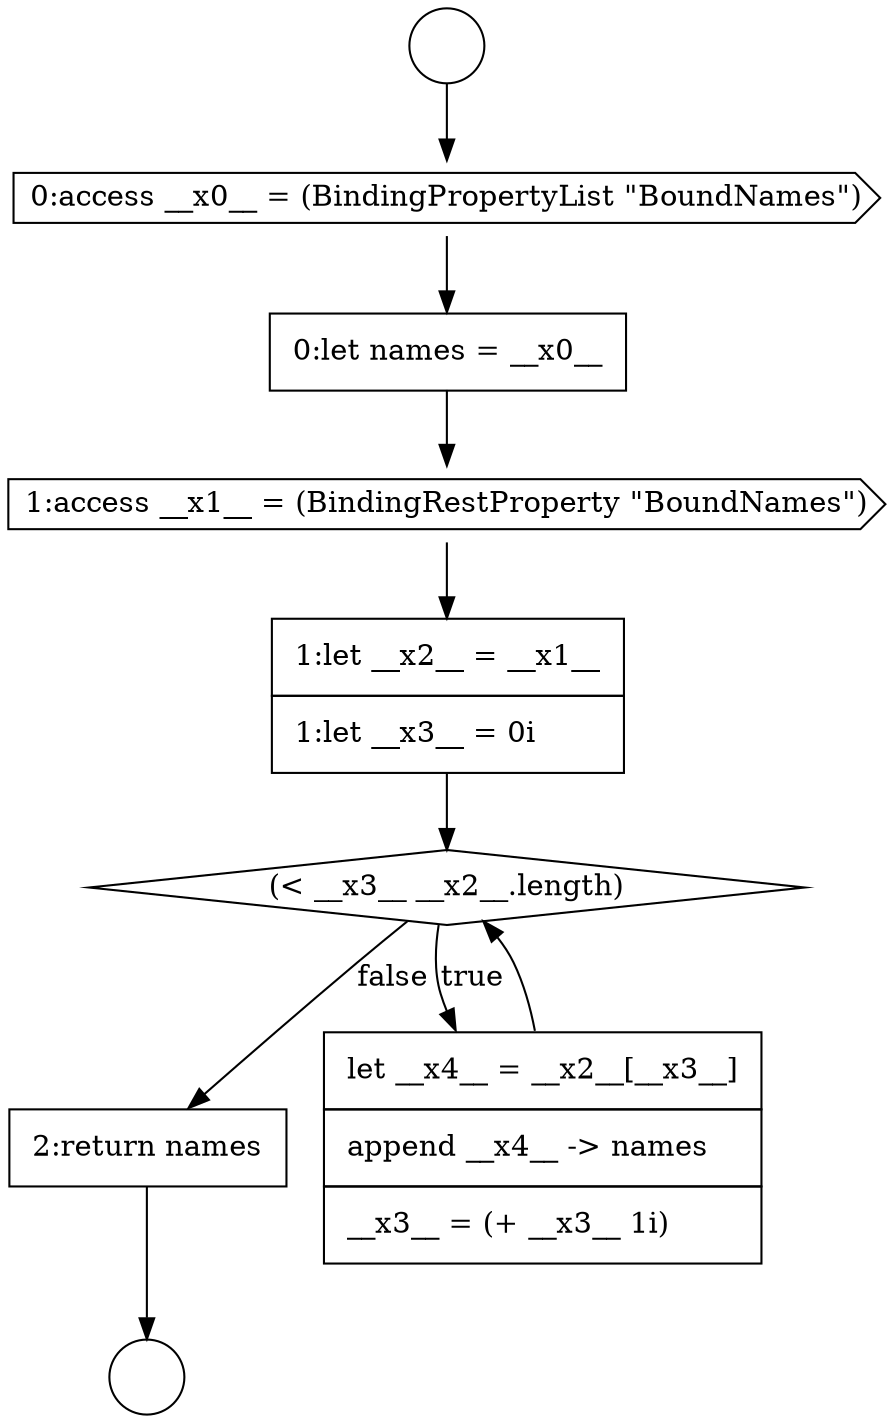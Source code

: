 digraph {
  node6676 [shape=circle label=" " color="black" fillcolor="white" style=filled]
  node6681 [shape=diamond, label=<<font color="black">(&lt; __x3__ __x2__.length)</font>> color="black" fillcolor="white" style=filled]
  node6677 [shape=cds, label=<<font color="black">0:access __x0__ = (BindingPropertyList &quot;BoundNames&quot;)</font>> color="black" fillcolor="white" style=filled]
  node6678 [shape=none, margin=0, label=<<font color="black">
    <table border="0" cellborder="1" cellspacing="0" cellpadding="10">
      <tr><td align="left">0:let names = __x0__</td></tr>
    </table>
  </font>> color="black" fillcolor="white" style=filled]
  node6683 [shape=none, margin=0, label=<<font color="black">
    <table border="0" cellborder="1" cellspacing="0" cellpadding="10">
      <tr><td align="left">2:return names</td></tr>
    </table>
  </font>> color="black" fillcolor="white" style=filled]
  node6679 [shape=cds, label=<<font color="black">1:access __x1__ = (BindingRestProperty &quot;BoundNames&quot;)</font>> color="black" fillcolor="white" style=filled]
  node6682 [shape=none, margin=0, label=<<font color="black">
    <table border="0" cellborder="1" cellspacing="0" cellpadding="10">
      <tr><td align="left">let __x4__ = __x2__[__x3__]</td></tr>
      <tr><td align="left">append __x4__ -&gt; names</td></tr>
      <tr><td align="left">__x3__ = (+ __x3__ 1i)</td></tr>
    </table>
  </font>> color="black" fillcolor="white" style=filled]
  node6675 [shape=circle label=" " color="black" fillcolor="white" style=filled]
  node6680 [shape=none, margin=0, label=<<font color="black">
    <table border="0" cellborder="1" cellspacing="0" cellpadding="10">
      <tr><td align="left">1:let __x2__ = __x1__</td></tr>
      <tr><td align="left">1:let __x3__ = 0i</td></tr>
    </table>
  </font>> color="black" fillcolor="white" style=filled]
  node6682 -> node6681 [ color="black"]
  node6680 -> node6681 [ color="black"]
  node6679 -> node6680 [ color="black"]
  node6678 -> node6679 [ color="black"]
  node6677 -> node6678 [ color="black"]
  node6675 -> node6677 [ color="black"]
  node6681 -> node6682 [label=<<font color="black">true</font>> color="black"]
  node6681 -> node6683 [label=<<font color="black">false</font>> color="black"]
  node6683 -> node6676 [ color="black"]
}
